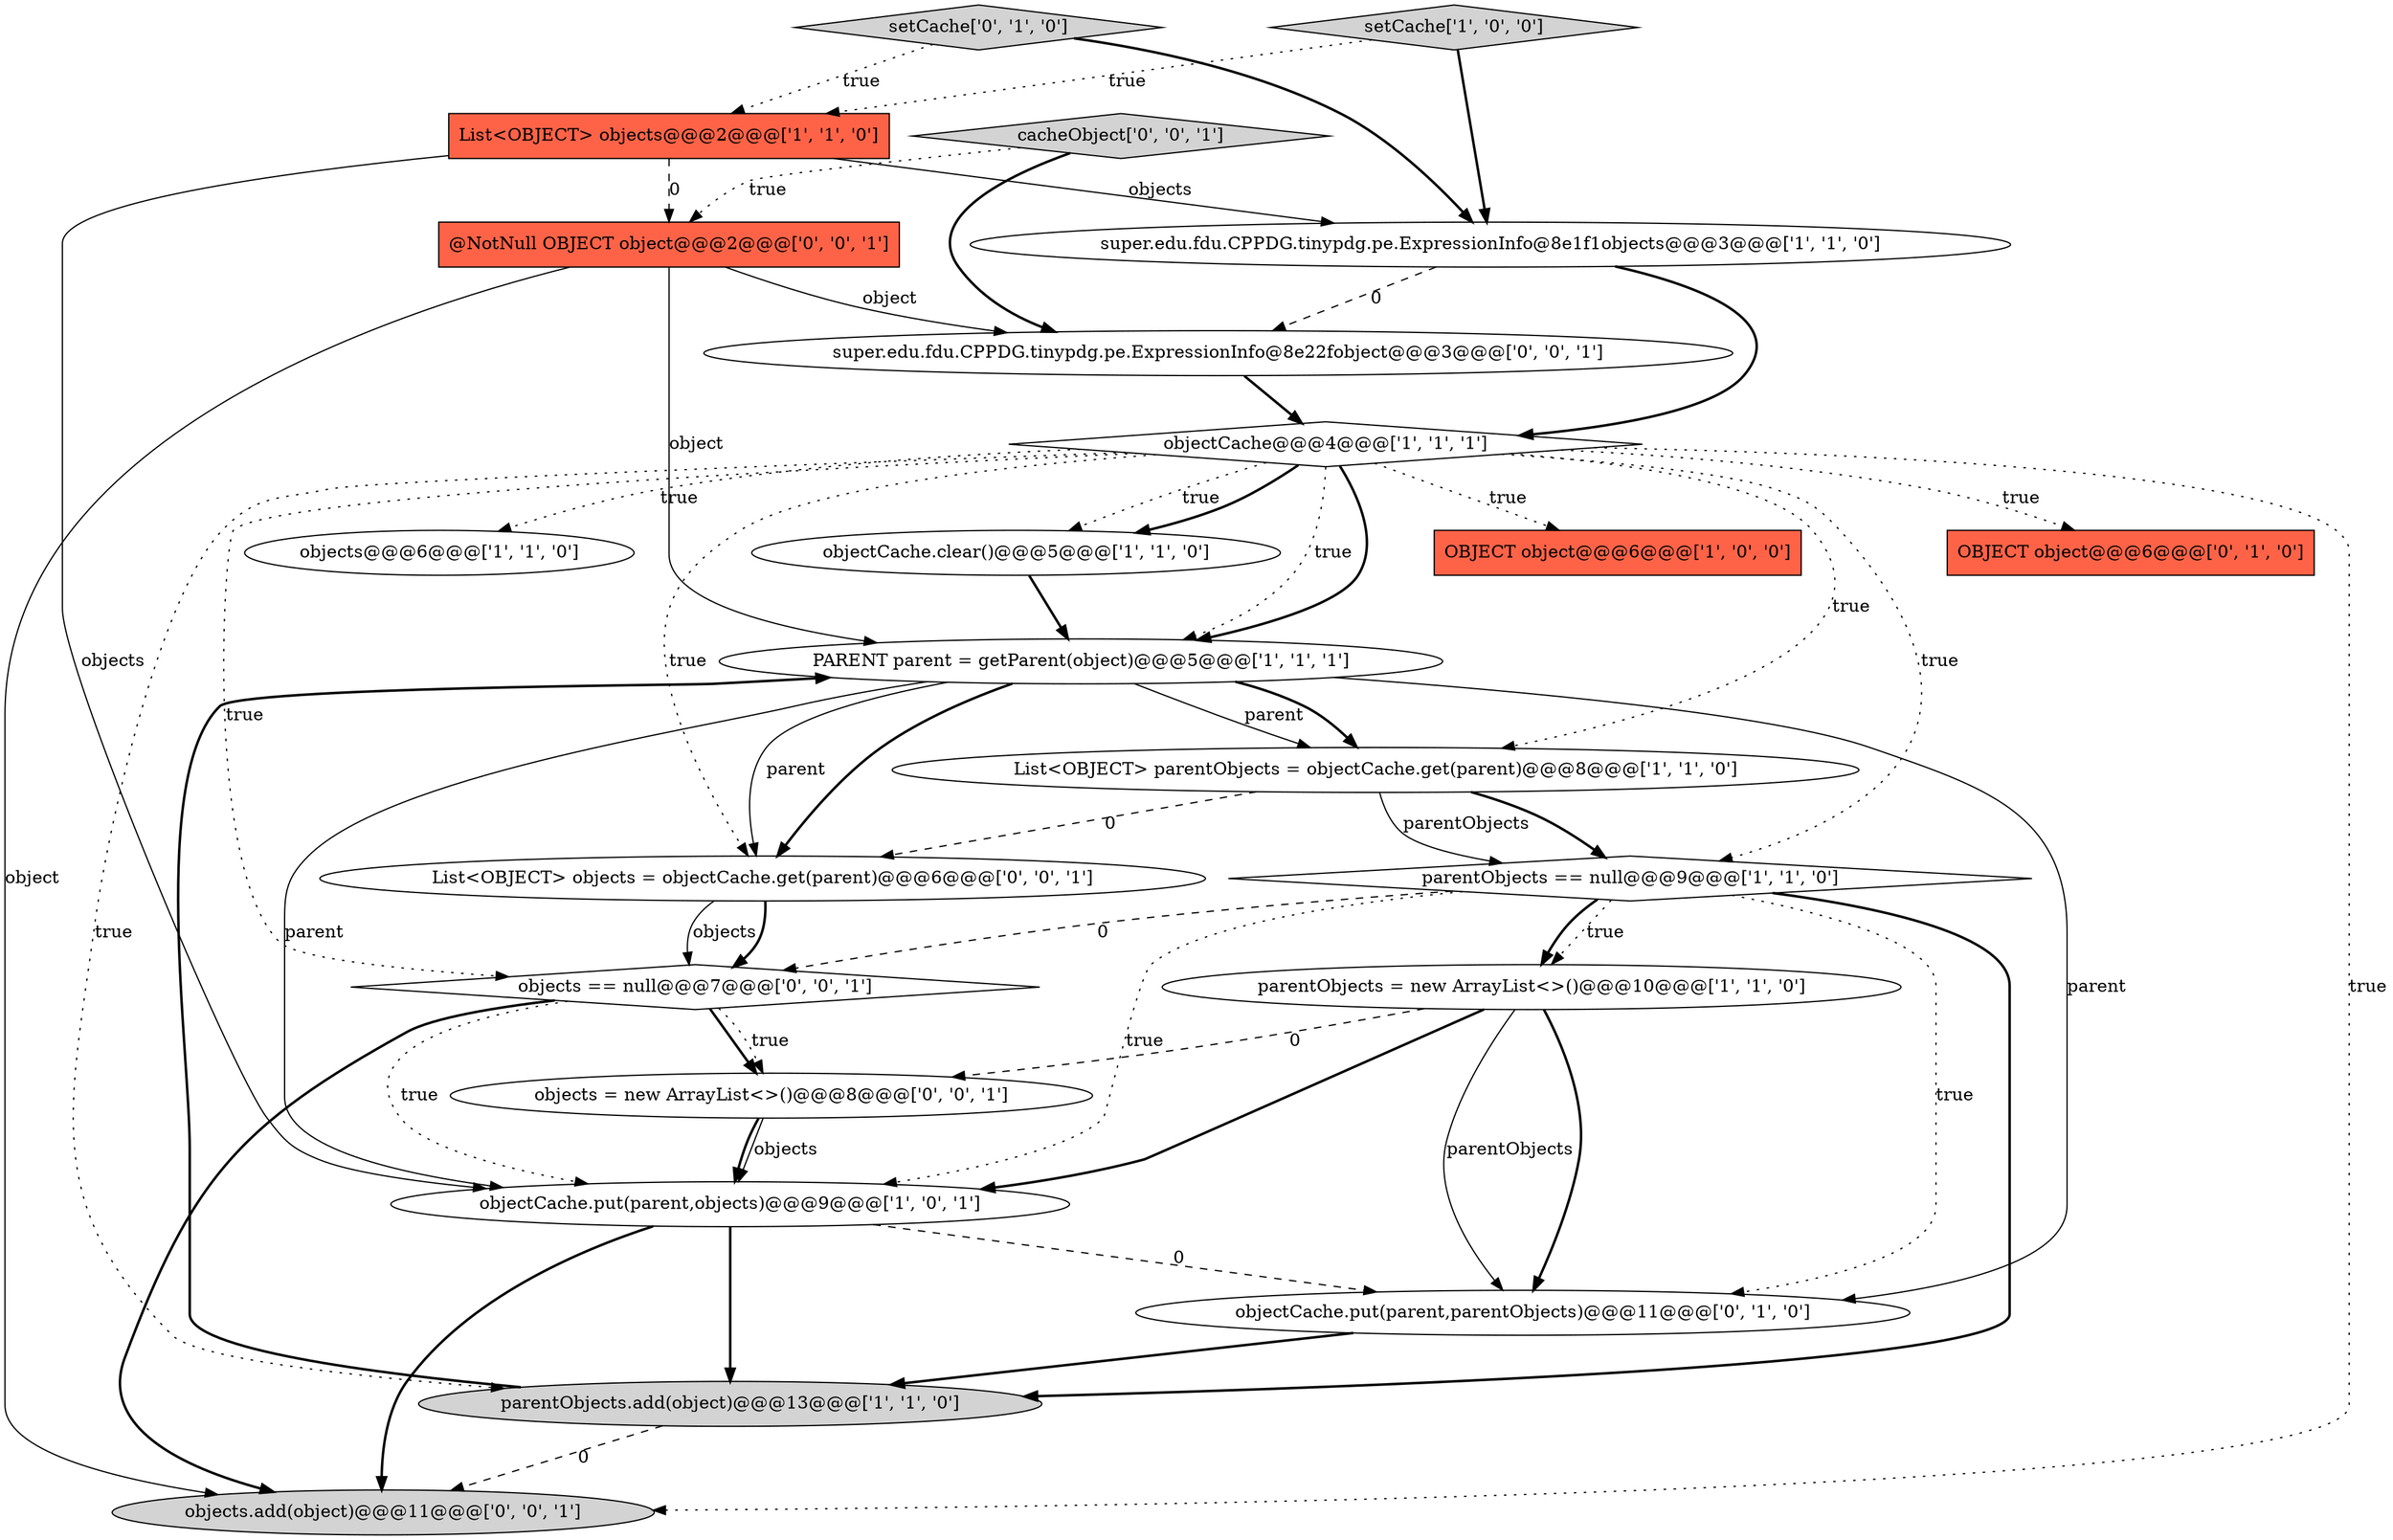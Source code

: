 digraph {
11 [style = filled, label = "super.edu.fdu.CPPDG.tinypdg.pe.ExpressionInfo@8e1f1objects@@@3@@@['1', '1', '0']", fillcolor = white, shape = ellipse image = "AAA0AAABBB1BBB"];
1 [style = filled, label = "objectCache.put(parent,objects)@@@9@@@['1', '0', '1']", fillcolor = white, shape = ellipse image = "AAA0AAABBB1BBB"];
17 [style = filled, label = "objects.add(object)@@@11@@@['0', '0', '1']", fillcolor = lightgray, shape = ellipse image = "AAA0AAABBB3BBB"];
19 [style = filled, label = "objects = new ArrayList<>()@@@8@@@['0', '0', '1']", fillcolor = white, shape = ellipse image = "AAA0AAABBB3BBB"];
4 [style = filled, label = "OBJECT object@@@6@@@['1', '0', '0']", fillcolor = tomato, shape = box image = "AAA0AAABBB1BBB"];
10 [style = filled, label = "objectCache.clear()@@@5@@@['1', '1', '0']", fillcolor = white, shape = ellipse image = "AAA0AAABBB1BBB"];
13 [style = filled, label = "setCache['0', '1', '0']", fillcolor = lightgray, shape = diamond image = "AAA0AAABBB2BBB"];
12 [style = filled, label = "parentObjects = new ArrayList<>()@@@10@@@['1', '1', '0']", fillcolor = white, shape = ellipse image = "AAA0AAABBB1BBB"];
14 [style = filled, label = "OBJECT object@@@6@@@['0', '1', '0']", fillcolor = tomato, shape = box image = "AAA0AAABBB2BBB"];
21 [style = filled, label = "List<OBJECT> objects = objectCache.get(parent)@@@6@@@['0', '0', '1']", fillcolor = white, shape = ellipse image = "AAA0AAABBB3BBB"];
2 [style = filled, label = "List<OBJECT> parentObjects = objectCache.get(parent)@@@8@@@['1', '1', '0']", fillcolor = white, shape = ellipse image = "AAA0AAABBB1BBB"];
0 [style = filled, label = "setCache['1', '0', '0']", fillcolor = lightgray, shape = diamond image = "AAA0AAABBB1BBB"];
16 [style = filled, label = "objects == null@@@7@@@['0', '0', '1']", fillcolor = white, shape = diamond image = "AAA0AAABBB3BBB"];
5 [style = filled, label = "objects@@@6@@@['1', '1', '0']", fillcolor = white, shape = ellipse image = "AAA0AAABBB1BBB"];
9 [style = filled, label = "objectCache@@@4@@@['1', '1', '1']", fillcolor = white, shape = diamond image = "AAA0AAABBB1BBB"];
15 [style = filled, label = "objectCache.put(parent,parentObjects)@@@11@@@['0', '1', '0']", fillcolor = white, shape = ellipse image = "AAA1AAABBB2BBB"];
6 [style = filled, label = "parentObjects.add(object)@@@13@@@['1', '1', '0']", fillcolor = lightgray, shape = ellipse image = "AAA0AAABBB1BBB"];
20 [style = filled, label = "super.edu.fdu.CPPDG.tinypdg.pe.ExpressionInfo@8e22fobject@@@3@@@['0', '0', '1']", fillcolor = white, shape = ellipse image = "AAA0AAABBB3BBB"];
18 [style = filled, label = "@NotNull OBJECT object@@@2@@@['0', '0', '1']", fillcolor = tomato, shape = box image = "AAA0AAABBB3BBB"];
7 [style = filled, label = "parentObjects == null@@@9@@@['1', '1', '0']", fillcolor = white, shape = diamond image = "AAA0AAABBB1BBB"];
3 [style = filled, label = "List<OBJECT> objects@@@2@@@['1', '1', '0']", fillcolor = tomato, shape = box image = "AAA0AAABBB1BBB"];
8 [style = filled, label = "PARENT parent = getParent(object)@@@5@@@['1', '1', '1']", fillcolor = white, shape = ellipse image = "AAA0AAABBB1BBB"];
22 [style = filled, label = "cacheObject['0', '0', '1']", fillcolor = lightgray, shape = diamond image = "AAA0AAABBB3BBB"];
8->1 [style = solid, label="parent"];
21->16 [style = solid, label="objects"];
9->8 [style = dotted, label="true"];
11->20 [style = dashed, label="0"];
19->1 [style = bold, label=""];
9->5 [style = dotted, label="true"];
9->14 [style = dotted, label="true"];
2->7 [style = bold, label=""];
9->7 [style = dotted, label="true"];
3->1 [style = solid, label="objects"];
12->15 [style = bold, label=""];
21->16 [style = bold, label=""];
16->19 [style = bold, label=""];
7->12 [style = dotted, label="true"];
7->6 [style = bold, label=""];
10->8 [style = bold, label=""];
12->1 [style = bold, label=""];
0->3 [style = dotted, label="true"];
8->15 [style = solid, label="parent"];
11->9 [style = bold, label=""];
18->17 [style = solid, label="object"];
6->17 [style = dashed, label="0"];
7->1 [style = dotted, label="true"];
2->7 [style = solid, label="parentObjects"];
22->20 [style = bold, label=""];
1->6 [style = bold, label=""];
6->8 [style = bold, label=""];
0->11 [style = bold, label=""];
15->6 [style = bold, label=""];
8->21 [style = bold, label=""];
9->2 [style = dotted, label="true"];
9->10 [style = dotted, label="true"];
9->6 [style = dotted, label="true"];
9->21 [style = dotted, label="true"];
9->17 [style = dotted, label="true"];
8->2 [style = solid, label="parent"];
13->11 [style = bold, label=""];
8->2 [style = bold, label=""];
19->1 [style = solid, label="objects"];
7->12 [style = bold, label=""];
18->8 [style = solid, label="object"];
12->19 [style = dashed, label="0"];
7->15 [style = dotted, label="true"];
16->1 [style = dotted, label="true"];
9->4 [style = dotted, label="true"];
1->17 [style = bold, label=""];
12->15 [style = solid, label="parentObjects"];
13->3 [style = dotted, label="true"];
1->15 [style = dashed, label="0"];
9->16 [style = dotted, label="true"];
3->18 [style = dashed, label="0"];
8->21 [style = solid, label="parent"];
2->21 [style = dashed, label="0"];
7->16 [style = dashed, label="0"];
16->17 [style = bold, label=""];
20->9 [style = bold, label=""];
9->8 [style = bold, label=""];
3->11 [style = solid, label="objects"];
22->18 [style = dotted, label="true"];
18->20 [style = solid, label="object"];
9->10 [style = bold, label=""];
16->19 [style = dotted, label="true"];
}
